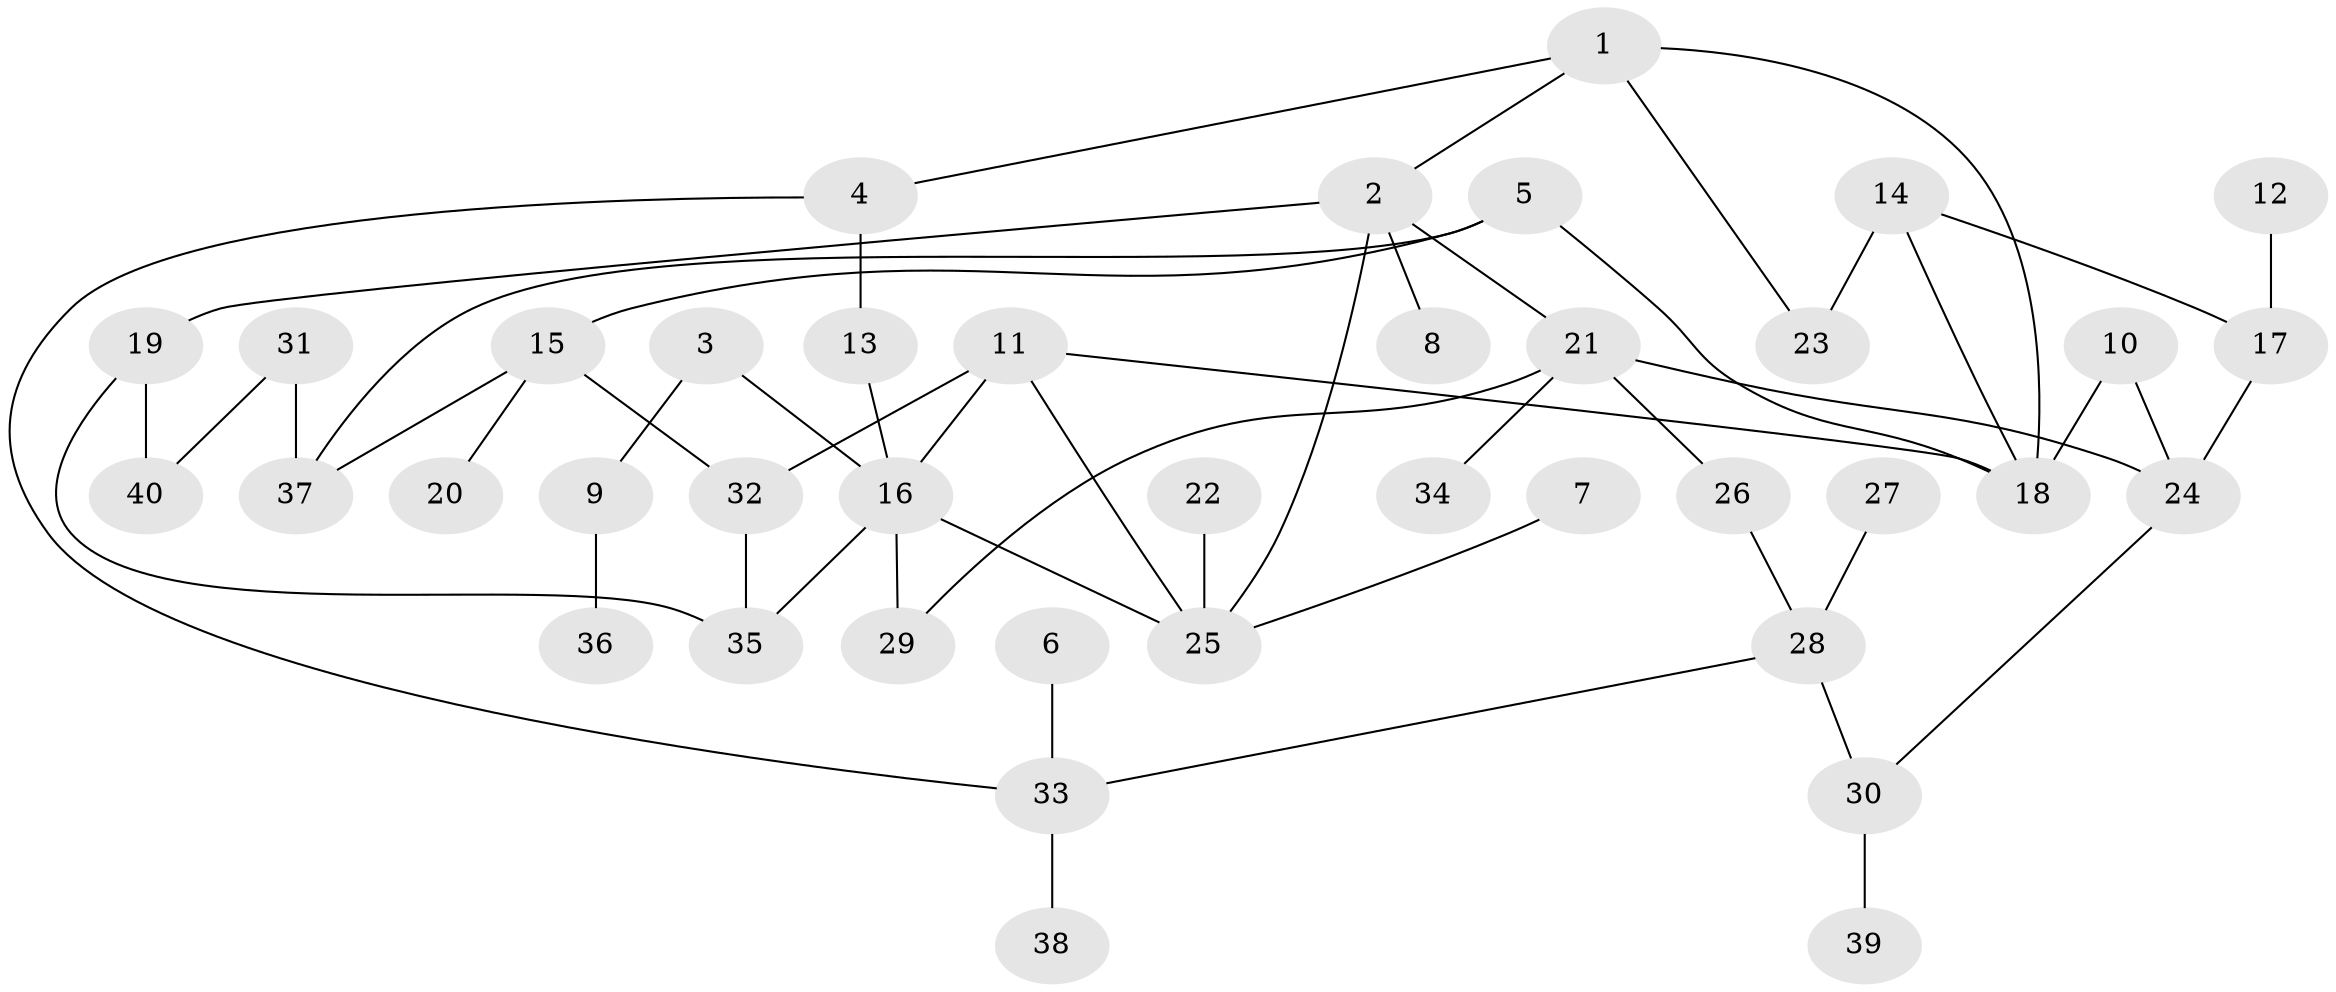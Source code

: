 // original degree distribution, {4: 0.07575757575757576, 6: 0.06060606060606061, 5: 0.06060606060606061, 3: 0.15151515151515152, 1: 0.3787878787878788, 2: 0.25757575757575757, 7: 0.015151515151515152}
// Generated by graph-tools (version 1.1) at 2025/36/03/04/25 23:36:11]
// undirected, 40 vertices, 53 edges
graph export_dot {
  node [color=gray90,style=filled];
  1;
  2;
  3;
  4;
  5;
  6;
  7;
  8;
  9;
  10;
  11;
  12;
  13;
  14;
  15;
  16;
  17;
  18;
  19;
  20;
  21;
  22;
  23;
  24;
  25;
  26;
  27;
  28;
  29;
  30;
  31;
  32;
  33;
  34;
  35;
  36;
  37;
  38;
  39;
  40;
  1 -- 2 [weight=1.0];
  1 -- 4 [weight=1.0];
  1 -- 18 [weight=1.0];
  1 -- 23 [weight=1.0];
  2 -- 8 [weight=1.0];
  2 -- 19 [weight=1.0];
  2 -- 21 [weight=1.0];
  2 -- 25 [weight=1.0];
  3 -- 9 [weight=1.0];
  3 -- 16 [weight=1.0];
  4 -- 13 [weight=1.0];
  4 -- 33 [weight=1.0];
  5 -- 15 [weight=1.0];
  5 -- 18 [weight=1.0];
  5 -- 37 [weight=1.0];
  6 -- 33 [weight=1.0];
  7 -- 25 [weight=1.0];
  9 -- 36 [weight=1.0];
  10 -- 18 [weight=1.0];
  10 -- 24 [weight=1.0];
  11 -- 16 [weight=1.0];
  11 -- 18 [weight=1.0];
  11 -- 25 [weight=1.0];
  11 -- 32 [weight=1.0];
  12 -- 17 [weight=2.0];
  13 -- 16 [weight=1.0];
  14 -- 17 [weight=1.0];
  14 -- 18 [weight=1.0];
  14 -- 23 [weight=1.0];
  15 -- 20 [weight=1.0];
  15 -- 32 [weight=1.0];
  15 -- 37 [weight=1.0];
  16 -- 25 [weight=1.0];
  16 -- 29 [weight=1.0];
  16 -- 35 [weight=1.0];
  17 -- 24 [weight=1.0];
  19 -- 35 [weight=1.0];
  19 -- 40 [weight=1.0];
  21 -- 24 [weight=1.0];
  21 -- 26 [weight=1.0];
  21 -- 29 [weight=1.0];
  21 -- 34 [weight=1.0];
  22 -- 25 [weight=1.0];
  24 -- 30 [weight=1.0];
  26 -- 28 [weight=1.0];
  27 -- 28 [weight=1.0];
  28 -- 30 [weight=1.0];
  28 -- 33 [weight=1.0];
  30 -- 39 [weight=1.0];
  31 -- 37 [weight=1.0];
  31 -- 40 [weight=1.0];
  32 -- 35 [weight=1.0];
  33 -- 38 [weight=1.0];
}
